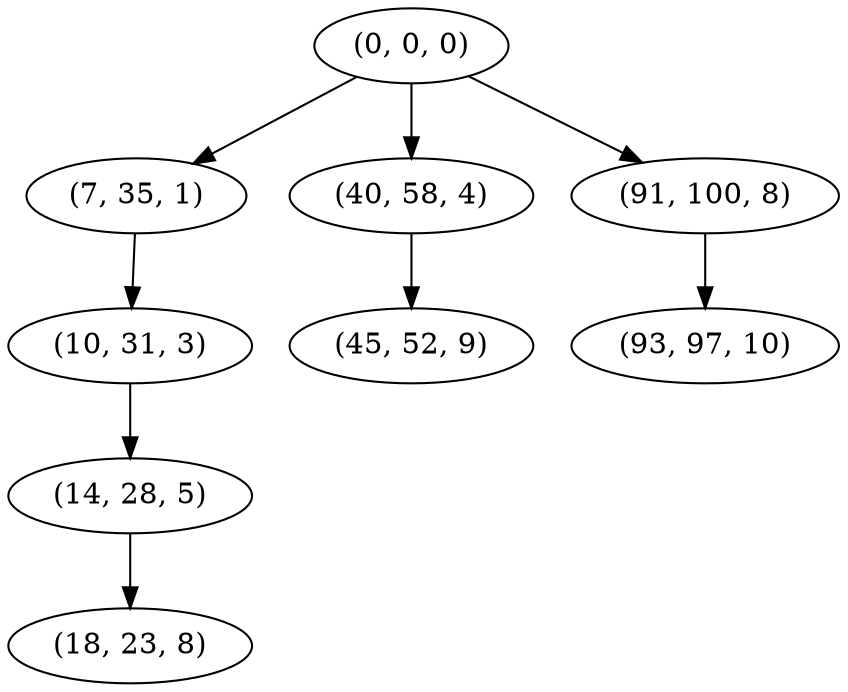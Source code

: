digraph tree {
    "(0, 0, 0)";
    "(7, 35, 1)";
    "(10, 31, 3)";
    "(14, 28, 5)";
    "(18, 23, 8)";
    "(40, 58, 4)";
    "(45, 52, 9)";
    "(91, 100, 8)";
    "(93, 97, 10)";
    "(0, 0, 0)" -> "(7, 35, 1)";
    "(0, 0, 0)" -> "(40, 58, 4)";
    "(0, 0, 0)" -> "(91, 100, 8)";
    "(7, 35, 1)" -> "(10, 31, 3)";
    "(10, 31, 3)" -> "(14, 28, 5)";
    "(14, 28, 5)" -> "(18, 23, 8)";
    "(40, 58, 4)" -> "(45, 52, 9)";
    "(91, 100, 8)" -> "(93, 97, 10)";
}
